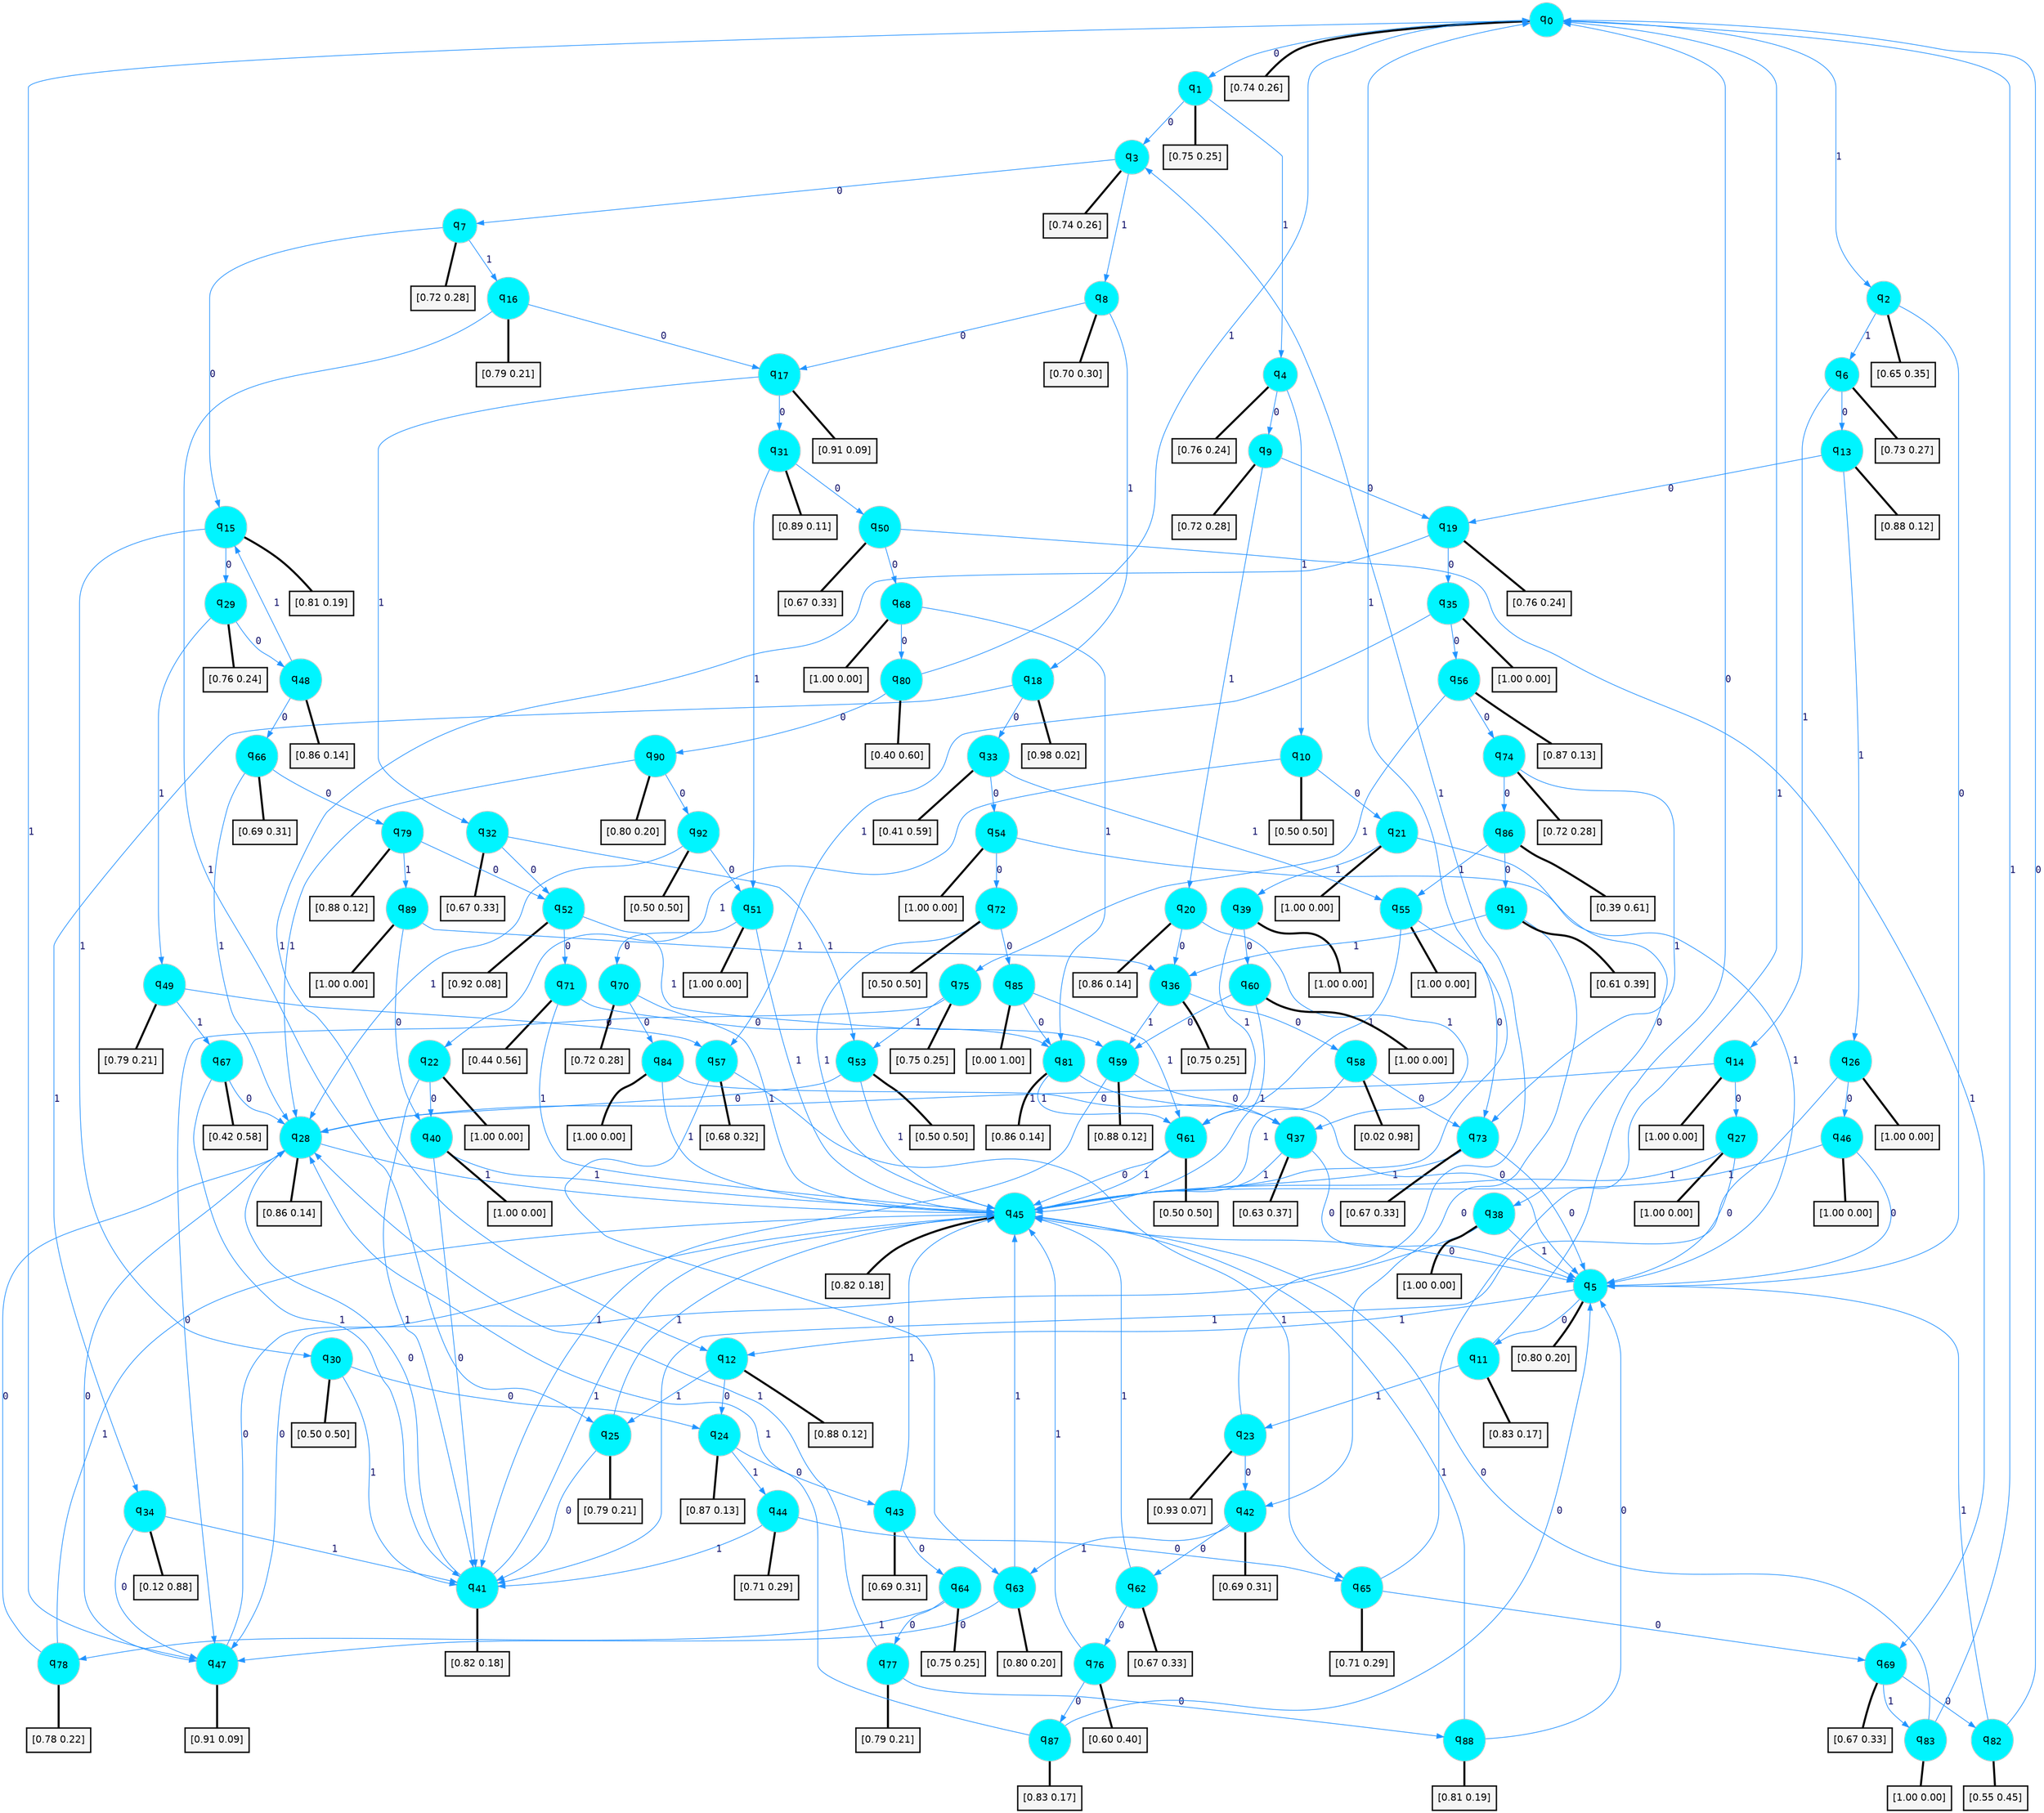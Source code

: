 digraph G {
graph [
bgcolor=transparent, dpi=300, rankdir=TD, size="40,25"];
node [
color=gray, fillcolor=turquoise1, fontcolor=black, fontname=Helvetica, fontsize=16, fontweight=bold, shape=circle, style=filled];
edge [
arrowsize=1, color=dodgerblue1, fontcolor=midnightblue, fontname=courier, fontweight=bold, penwidth=1, style=solid, weight=20];
0[label=<q<SUB>0</SUB>>];
1[label=<q<SUB>1</SUB>>];
2[label=<q<SUB>2</SUB>>];
3[label=<q<SUB>3</SUB>>];
4[label=<q<SUB>4</SUB>>];
5[label=<q<SUB>5</SUB>>];
6[label=<q<SUB>6</SUB>>];
7[label=<q<SUB>7</SUB>>];
8[label=<q<SUB>8</SUB>>];
9[label=<q<SUB>9</SUB>>];
10[label=<q<SUB>10</SUB>>];
11[label=<q<SUB>11</SUB>>];
12[label=<q<SUB>12</SUB>>];
13[label=<q<SUB>13</SUB>>];
14[label=<q<SUB>14</SUB>>];
15[label=<q<SUB>15</SUB>>];
16[label=<q<SUB>16</SUB>>];
17[label=<q<SUB>17</SUB>>];
18[label=<q<SUB>18</SUB>>];
19[label=<q<SUB>19</SUB>>];
20[label=<q<SUB>20</SUB>>];
21[label=<q<SUB>21</SUB>>];
22[label=<q<SUB>22</SUB>>];
23[label=<q<SUB>23</SUB>>];
24[label=<q<SUB>24</SUB>>];
25[label=<q<SUB>25</SUB>>];
26[label=<q<SUB>26</SUB>>];
27[label=<q<SUB>27</SUB>>];
28[label=<q<SUB>28</SUB>>];
29[label=<q<SUB>29</SUB>>];
30[label=<q<SUB>30</SUB>>];
31[label=<q<SUB>31</SUB>>];
32[label=<q<SUB>32</SUB>>];
33[label=<q<SUB>33</SUB>>];
34[label=<q<SUB>34</SUB>>];
35[label=<q<SUB>35</SUB>>];
36[label=<q<SUB>36</SUB>>];
37[label=<q<SUB>37</SUB>>];
38[label=<q<SUB>38</SUB>>];
39[label=<q<SUB>39</SUB>>];
40[label=<q<SUB>40</SUB>>];
41[label=<q<SUB>41</SUB>>];
42[label=<q<SUB>42</SUB>>];
43[label=<q<SUB>43</SUB>>];
44[label=<q<SUB>44</SUB>>];
45[label=<q<SUB>45</SUB>>];
46[label=<q<SUB>46</SUB>>];
47[label=<q<SUB>47</SUB>>];
48[label=<q<SUB>48</SUB>>];
49[label=<q<SUB>49</SUB>>];
50[label=<q<SUB>50</SUB>>];
51[label=<q<SUB>51</SUB>>];
52[label=<q<SUB>52</SUB>>];
53[label=<q<SUB>53</SUB>>];
54[label=<q<SUB>54</SUB>>];
55[label=<q<SUB>55</SUB>>];
56[label=<q<SUB>56</SUB>>];
57[label=<q<SUB>57</SUB>>];
58[label=<q<SUB>58</SUB>>];
59[label=<q<SUB>59</SUB>>];
60[label=<q<SUB>60</SUB>>];
61[label=<q<SUB>61</SUB>>];
62[label=<q<SUB>62</SUB>>];
63[label=<q<SUB>63</SUB>>];
64[label=<q<SUB>64</SUB>>];
65[label=<q<SUB>65</SUB>>];
66[label=<q<SUB>66</SUB>>];
67[label=<q<SUB>67</SUB>>];
68[label=<q<SUB>68</SUB>>];
69[label=<q<SUB>69</SUB>>];
70[label=<q<SUB>70</SUB>>];
71[label=<q<SUB>71</SUB>>];
72[label=<q<SUB>72</SUB>>];
73[label=<q<SUB>73</SUB>>];
74[label=<q<SUB>74</SUB>>];
75[label=<q<SUB>75</SUB>>];
76[label=<q<SUB>76</SUB>>];
77[label=<q<SUB>77</SUB>>];
78[label=<q<SUB>78</SUB>>];
79[label=<q<SUB>79</SUB>>];
80[label=<q<SUB>80</SUB>>];
81[label=<q<SUB>81</SUB>>];
82[label=<q<SUB>82</SUB>>];
83[label=<q<SUB>83</SUB>>];
84[label=<q<SUB>84</SUB>>];
85[label=<q<SUB>85</SUB>>];
86[label=<q<SUB>86</SUB>>];
87[label=<q<SUB>87</SUB>>];
88[label=<q<SUB>88</SUB>>];
89[label=<q<SUB>89</SUB>>];
90[label=<q<SUB>90</SUB>>];
91[label=<q<SUB>91</SUB>>];
92[label=<q<SUB>92</SUB>>];
93[label="[0.74 0.26]", shape=box,fontcolor=black, fontname=Helvetica, fontsize=14, penwidth=2, fillcolor=whitesmoke,color=black];
94[label="[0.75 0.25]", shape=box,fontcolor=black, fontname=Helvetica, fontsize=14, penwidth=2, fillcolor=whitesmoke,color=black];
95[label="[0.65 0.35]", shape=box,fontcolor=black, fontname=Helvetica, fontsize=14, penwidth=2, fillcolor=whitesmoke,color=black];
96[label="[0.74 0.26]", shape=box,fontcolor=black, fontname=Helvetica, fontsize=14, penwidth=2, fillcolor=whitesmoke,color=black];
97[label="[0.76 0.24]", shape=box,fontcolor=black, fontname=Helvetica, fontsize=14, penwidth=2, fillcolor=whitesmoke,color=black];
98[label="[0.80 0.20]", shape=box,fontcolor=black, fontname=Helvetica, fontsize=14, penwidth=2, fillcolor=whitesmoke,color=black];
99[label="[0.73 0.27]", shape=box,fontcolor=black, fontname=Helvetica, fontsize=14, penwidth=2, fillcolor=whitesmoke,color=black];
100[label="[0.72 0.28]", shape=box,fontcolor=black, fontname=Helvetica, fontsize=14, penwidth=2, fillcolor=whitesmoke,color=black];
101[label="[0.70 0.30]", shape=box,fontcolor=black, fontname=Helvetica, fontsize=14, penwidth=2, fillcolor=whitesmoke,color=black];
102[label="[0.72 0.28]", shape=box,fontcolor=black, fontname=Helvetica, fontsize=14, penwidth=2, fillcolor=whitesmoke,color=black];
103[label="[0.50 0.50]", shape=box,fontcolor=black, fontname=Helvetica, fontsize=14, penwidth=2, fillcolor=whitesmoke,color=black];
104[label="[0.83 0.17]", shape=box,fontcolor=black, fontname=Helvetica, fontsize=14, penwidth=2, fillcolor=whitesmoke,color=black];
105[label="[0.88 0.12]", shape=box,fontcolor=black, fontname=Helvetica, fontsize=14, penwidth=2, fillcolor=whitesmoke,color=black];
106[label="[0.88 0.12]", shape=box,fontcolor=black, fontname=Helvetica, fontsize=14, penwidth=2, fillcolor=whitesmoke,color=black];
107[label="[1.00 0.00]", shape=box,fontcolor=black, fontname=Helvetica, fontsize=14, penwidth=2, fillcolor=whitesmoke,color=black];
108[label="[0.81 0.19]", shape=box,fontcolor=black, fontname=Helvetica, fontsize=14, penwidth=2, fillcolor=whitesmoke,color=black];
109[label="[0.79 0.21]", shape=box,fontcolor=black, fontname=Helvetica, fontsize=14, penwidth=2, fillcolor=whitesmoke,color=black];
110[label="[0.91 0.09]", shape=box,fontcolor=black, fontname=Helvetica, fontsize=14, penwidth=2, fillcolor=whitesmoke,color=black];
111[label="[0.98 0.02]", shape=box,fontcolor=black, fontname=Helvetica, fontsize=14, penwidth=2, fillcolor=whitesmoke,color=black];
112[label="[0.76 0.24]", shape=box,fontcolor=black, fontname=Helvetica, fontsize=14, penwidth=2, fillcolor=whitesmoke,color=black];
113[label="[0.86 0.14]", shape=box,fontcolor=black, fontname=Helvetica, fontsize=14, penwidth=2, fillcolor=whitesmoke,color=black];
114[label="[1.00 0.00]", shape=box,fontcolor=black, fontname=Helvetica, fontsize=14, penwidth=2, fillcolor=whitesmoke,color=black];
115[label="[1.00 0.00]", shape=box,fontcolor=black, fontname=Helvetica, fontsize=14, penwidth=2, fillcolor=whitesmoke,color=black];
116[label="[0.93 0.07]", shape=box,fontcolor=black, fontname=Helvetica, fontsize=14, penwidth=2, fillcolor=whitesmoke,color=black];
117[label="[0.87 0.13]", shape=box,fontcolor=black, fontname=Helvetica, fontsize=14, penwidth=2, fillcolor=whitesmoke,color=black];
118[label="[0.79 0.21]", shape=box,fontcolor=black, fontname=Helvetica, fontsize=14, penwidth=2, fillcolor=whitesmoke,color=black];
119[label="[1.00 0.00]", shape=box,fontcolor=black, fontname=Helvetica, fontsize=14, penwidth=2, fillcolor=whitesmoke,color=black];
120[label="[1.00 0.00]", shape=box,fontcolor=black, fontname=Helvetica, fontsize=14, penwidth=2, fillcolor=whitesmoke,color=black];
121[label="[0.86 0.14]", shape=box,fontcolor=black, fontname=Helvetica, fontsize=14, penwidth=2, fillcolor=whitesmoke,color=black];
122[label="[0.76 0.24]", shape=box,fontcolor=black, fontname=Helvetica, fontsize=14, penwidth=2, fillcolor=whitesmoke,color=black];
123[label="[0.50 0.50]", shape=box,fontcolor=black, fontname=Helvetica, fontsize=14, penwidth=2, fillcolor=whitesmoke,color=black];
124[label="[0.89 0.11]", shape=box,fontcolor=black, fontname=Helvetica, fontsize=14, penwidth=2, fillcolor=whitesmoke,color=black];
125[label="[0.67 0.33]", shape=box,fontcolor=black, fontname=Helvetica, fontsize=14, penwidth=2, fillcolor=whitesmoke,color=black];
126[label="[0.41 0.59]", shape=box,fontcolor=black, fontname=Helvetica, fontsize=14, penwidth=2, fillcolor=whitesmoke,color=black];
127[label="[0.12 0.88]", shape=box,fontcolor=black, fontname=Helvetica, fontsize=14, penwidth=2, fillcolor=whitesmoke,color=black];
128[label="[1.00 0.00]", shape=box,fontcolor=black, fontname=Helvetica, fontsize=14, penwidth=2, fillcolor=whitesmoke,color=black];
129[label="[0.75 0.25]", shape=box,fontcolor=black, fontname=Helvetica, fontsize=14, penwidth=2, fillcolor=whitesmoke,color=black];
130[label="[0.63 0.37]", shape=box,fontcolor=black, fontname=Helvetica, fontsize=14, penwidth=2, fillcolor=whitesmoke,color=black];
131[label="[1.00 0.00]", shape=box,fontcolor=black, fontname=Helvetica, fontsize=14, penwidth=2, fillcolor=whitesmoke,color=black];
132[label="[1.00 0.00]", shape=box,fontcolor=black, fontname=Helvetica, fontsize=14, penwidth=2, fillcolor=whitesmoke,color=black];
133[label="[1.00 0.00]", shape=box,fontcolor=black, fontname=Helvetica, fontsize=14, penwidth=2, fillcolor=whitesmoke,color=black];
134[label="[0.82 0.18]", shape=box,fontcolor=black, fontname=Helvetica, fontsize=14, penwidth=2, fillcolor=whitesmoke,color=black];
135[label="[0.69 0.31]", shape=box,fontcolor=black, fontname=Helvetica, fontsize=14, penwidth=2, fillcolor=whitesmoke,color=black];
136[label="[0.69 0.31]", shape=box,fontcolor=black, fontname=Helvetica, fontsize=14, penwidth=2, fillcolor=whitesmoke,color=black];
137[label="[0.71 0.29]", shape=box,fontcolor=black, fontname=Helvetica, fontsize=14, penwidth=2, fillcolor=whitesmoke,color=black];
138[label="[0.82 0.18]", shape=box,fontcolor=black, fontname=Helvetica, fontsize=14, penwidth=2, fillcolor=whitesmoke,color=black];
139[label="[1.00 0.00]", shape=box,fontcolor=black, fontname=Helvetica, fontsize=14, penwidth=2, fillcolor=whitesmoke,color=black];
140[label="[0.91 0.09]", shape=box,fontcolor=black, fontname=Helvetica, fontsize=14, penwidth=2, fillcolor=whitesmoke,color=black];
141[label="[0.86 0.14]", shape=box,fontcolor=black, fontname=Helvetica, fontsize=14, penwidth=2, fillcolor=whitesmoke,color=black];
142[label="[0.79 0.21]", shape=box,fontcolor=black, fontname=Helvetica, fontsize=14, penwidth=2, fillcolor=whitesmoke,color=black];
143[label="[0.67 0.33]", shape=box,fontcolor=black, fontname=Helvetica, fontsize=14, penwidth=2, fillcolor=whitesmoke,color=black];
144[label="[1.00 0.00]", shape=box,fontcolor=black, fontname=Helvetica, fontsize=14, penwidth=2, fillcolor=whitesmoke,color=black];
145[label="[0.92 0.08]", shape=box,fontcolor=black, fontname=Helvetica, fontsize=14, penwidth=2, fillcolor=whitesmoke,color=black];
146[label="[0.50 0.50]", shape=box,fontcolor=black, fontname=Helvetica, fontsize=14, penwidth=2, fillcolor=whitesmoke,color=black];
147[label="[1.00 0.00]", shape=box,fontcolor=black, fontname=Helvetica, fontsize=14, penwidth=2, fillcolor=whitesmoke,color=black];
148[label="[1.00 0.00]", shape=box,fontcolor=black, fontname=Helvetica, fontsize=14, penwidth=2, fillcolor=whitesmoke,color=black];
149[label="[0.87 0.13]", shape=box,fontcolor=black, fontname=Helvetica, fontsize=14, penwidth=2, fillcolor=whitesmoke,color=black];
150[label="[0.68 0.32]", shape=box,fontcolor=black, fontname=Helvetica, fontsize=14, penwidth=2, fillcolor=whitesmoke,color=black];
151[label="[0.02 0.98]", shape=box,fontcolor=black, fontname=Helvetica, fontsize=14, penwidth=2, fillcolor=whitesmoke,color=black];
152[label="[0.88 0.12]", shape=box,fontcolor=black, fontname=Helvetica, fontsize=14, penwidth=2, fillcolor=whitesmoke,color=black];
153[label="[1.00 0.00]", shape=box,fontcolor=black, fontname=Helvetica, fontsize=14, penwidth=2, fillcolor=whitesmoke,color=black];
154[label="[0.50 0.50]", shape=box,fontcolor=black, fontname=Helvetica, fontsize=14, penwidth=2, fillcolor=whitesmoke,color=black];
155[label="[0.67 0.33]", shape=box,fontcolor=black, fontname=Helvetica, fontsize=14, penwidth=2, fillcolor=whitesmoke,color=black];
156[label="[0.80 0.20]", shape=box,fontcolor=black, fontname=Helvetica, fontsize=14, penwidth=2, fillcolor=whitesmoke,color=black];
157[label="[0.75 0.25]", shape=box,fontcolor=black, fontname=Helvetica, fontsize=14, penwidth=2, fillcolor=whitesmoke,color=black];
158[label="[0.71 0.29]", shape=box,fontcolor=black, fontname=Helvetica, fontsize=14, penwidth=2, fillcolor=whitesmoke,color=black];
159[label="[0.69 0.31]", shape=box,fontcolor=black, fontname=Helvetica, fontsize=14, penwidth=2, fillcolor=whitesmoke,color=black];
160[label="[0.42 0.58]", shape=box,fontcolor=black, fontname=Helvetica, fontsize=14, penwidth=2, fillcolor=whitesmoke,color=black];
161[label="[1.00 0.00]", shape=box,fontcolor=black, fontname=Helvetica, fontsize=14, penwidth=2, fillcolor=whitesmoke,color=black];
162[label="[0.67 0.33]", shape=box,fontcolor=black, fontname=Helvetica, fontsize=14, penwidth=2, fillcolor=whitesmoke,color=black];
163[label="[0.72 0.28]", shape=box,fontcolor=black, fontname=Helvetica, fontsize=14, penwidth=2, fillcolor=whitesmoke,color=black];
164[label="[0.44 0.56]", shape=box,fontcolor=black, fontname=Helvetica, fontsize=14, penwidth=2, fillcolor=whitesmoke,color=black];
165[label="[0.50 0.50]", shape=box,fontcolor=black, fontname=Helvetica, fontsize=14, penwidth=2, fillcolor=whitesmoke,color=black];
166[label="[0.67 0.33]", shape=box,fontcolor=black, fontname=Helvetica, fontsize=14, penwidth=2, fillcolor=whitesmoke,color=black];
167[label="[0.72 0.28]", shape=box,fontcolor=black, fontname=Helvetica, fontsize=14, penwidth=2, fillcolor=whitesmoke,color=black];
168[label="[0.75 0.25]", shape=box,fontcolor=black, fontname=Helvetica, fontsize=14, penwidth=2, fillcolor=whitesmoke,color=black];
169[label="[0.60 0.40]", shape=box,fontcolor=black, fontname=Helvetica, fontsize=14, penwidth=2, fillcolor=whitesmoke,color=black];
170[label="[0.79 0.21]", shape=box,fontcolor=black, fontname=Helvetica, fontsize=14, penwidth=2, fillcolor=whitesmoke,color=black];
171[label="[0.78 0.22]", shape=box,fontcolor=black, fontname=Helvetica, fontsize=14, penwidth=2, fillcolor=whitesmoke,color=black];
172[label="[0.88 0.12]", shape=box,fontcolor=black, fontname=Helvetica, fontsize=14, penwidth=2, fillcolor=whitesmoke,color=black];
173[label="[0.40 0.60]", shape=box,fontcolor=black, fontname=Helvetica, fontsize=14, penwidth=2, fillcolor=whitesmoke,color=black];
174[label="[0.86 0.14]", shape=box,fontcolor=black, fontname=Helvetica, fontsize=14, penwidth=2, fillcolor=whitesmoke,color=black];
175[label="[0.55 0.45]", shape=box,fontcolor=black, fontname=Helvetica, fontsize=14, penwidth=2, fillcolor=whitesmoke,color=black];
176[label="[1.00 0.00]", shape=box,fontcolor=black, fontname=Helvetica, fontsize=14, penwidth=2, fillcolor=whitesmoke,color=black];
177[label="[1.00 0.00]", shape=box,fontcolor=black, fontname=Helvetica, fontsize=14, penwidth=2, fillcolor=whitesmoke,color=black];
178[label="[0.00 1.00]", shape=box,fontcolor=black, fontname=Helvetica, fontsize=14, penwidth=2, fillcolor=whitesmoke,color=black];
179[label="[0.39 0.61]", shape=box,fontcolor=black, fontname=Helvetica, fontsize=14, penwidth=2, fillcolor=whitesmoke,color=black];
180[label="[0.83 0.17]", shape=box,fontcolor=black, fontname=Helvetica, fontsize=14, penwidth=2, fillcolor=whitesmoke,color=black];
181[label="[0.81 0.19]", shape=box,fontcolor=black, fontname=Helvetica, fontsize=14, penwidth=2, fillcolor=whitesmoke,color=black];
182[label="[1.00 0.00]", shape=box,fontcolor=black, fontname=Helvetica, fontsize=14, penwidth=2, fillcolor=whitesmoke,color=black];
183[label="[0.80 0.20]", shape=box,fontcolor=black, fontname=Helvetica, fontsize=14, penwidth=2, fillcolor=whitesmoke,color=black];
184[label="[0.61 0.39]", shape=box,fontcolor=black, fontname=Helvetica, fontsize=14, penwidth=2, fillcolor=whitesmoke,color=black];
185[label="[0.50 0.50]", shape=box,fontcolor=black, fontname=Helvetica, fontsize=14, penwidth=2, fillcolor=whitesmoke,color=black];
0->1 [label=0];
0->2 [label=1];
0->93 [arrowhead=none, penwidth=3,color=black];
1->3 [label=0];
1->4 [label=1];
1->94 [arrowhead=none, penwidth=3,color=black];
2->5 [label=0];
2->6 [label=1];
2->95 [arrowhead=none, penwidth=3,color=black];
3->7 [label=0];
3->8 [label=1];
3->96 [arrowhead=none, penwidth=3,color=black];
4->9 [label=0];
4->10 [label=1];
4->97 [arrowhead=none, penwidth=3,color=black];
5->11 [label=0];
5->12 [label=1];
5->98 [arrowhead=none, penwidth=3,color=black];
6->13 [label=0];
6->14 [label=1];
6->99 [arrowhead=none, penwidth=3,color=black];
7->15 [label=0];
7->16 [label=1];
7->100 [arrowhead=none, penwidth=3,color=black];
8->17 [label=0];
8->18 [label=1];
8->101 [arrowhead=none, penwidth=3,color=black];
9->19 [label=0];
9->20 [label=1];
9->102 [arrowhead=none, penwidth=3,color=black];
10->21 [label=0];
10->22 [label=1];
10->103 [arrowhead=none, penwidth=3,color=black];
11->0 [label=0];
11->23 [label=1];
11->104 [arrowhead=none, penwidth=3,color=black];
12->24 [label=0];
12->25 [label=1];
12->105 [arrowhead=none, penwidth=3,color=black];
13->19 [label=0];
13->26 [label=1];
13->106 [arrowhead=none, penwidth=3,color=black];
14->27 [label=0];
14->28 [label=1];
14->107 [arrowhead=none, penwidth=3,color=black];
15->29 [label=0];
15->30 [label=1];
15->108 [arrowhead=none, penwidth=3,color=black];
16->17 [label=0];
16->25 [label=1];
16->109 [arrowhead=none, penwidth=3,color=black];
17->31 [label=0];
17->32 [label=1];
17->110 [arrowhead=none, penwidth=3,color=black];
18->33 [label=0];
18->34 [label=1];
18->111 [arrowhead=none, penwidth=3,color=black];
19->35 [label=0];
19->12 [label=1];
19->112 [arrowhead=none, penwidth=3,color=black];
20->36 [label=0];
20->37 [label=1];
20->113 [arrowhead=none, penwidth=3,color=black];
21->38 [label=0];
21->39 [label=1];
21->114 [arrowhead=none, penwidth=3,color=black];
22->40 [label=0];
22->41 [label=1];
22->115 [arrowhead=none, penwidth=3,color=black];
23->42 [label=0];
23->3 [label=1];
23->116 [arrowhead=none, penwidth=3,color=black];
24->43 [label=0];
24->44 [label=1];
24->117 [arrowhead=none, penwidth=3,color=black];
25->41 [label=0];
25->45 [label=1];
25->118 [arrowhead=none, penwidth=3,color=black];
26->46 [label=0];
26->41 [label=1];
26->119 [arrowhead=none, penwidth=3,color=black];
27->5 [label=0];
27->45 [label=1];
27->120 [arrowhead=none, penwidth=3,color=black];
28->47 [label=0];
28->45 [label=1];
28->121 [arrowhead=none, penwidth=3,color=black];
29->48 [label=0];
29->49 [label=1];
29->122 [arrowhead=none, penwidth=3,color=black];
30->24 [label=0];
30->41 [label=1];
30->123 [arrowhead=none, penwidth=3,color=black];
31->50 [label=0];
31->51 [label=1];
31->124 [arrowhead=none, penwidth=3,color=black];
32->52 [label=0];
32->53 [label=1];
32->125 [arrowhead=none, penwidth=3,color=black];
33->54 [label=0];
33->55 [label=1];
33->126 [arrowhead=none, penwidth=3,color=black];
34->47 [label=0];
34->41 [label=1];
34->127 [arrowhead=none, penwidth=3,color=black];
35->56 [label=0];
35->57 [label=1];
35->128 [arrowhead=none, penwidth=3,color=black];
36->58 [label=0];
36->59 [label=1];
36->129 [arrowhead=none, penwidth=3,color=black];
37->5 [label=0];
37->45 [label=1];
37->130 [arrowhead=none, penwidth=3,color=black];
38->47 [label=0];
38->5 [label=1];
38->131 [arrowhead=none, penwidth=3,color=black];
39->60 [label=0];
39->61 [label=1];
39->132 [arrowhead=none, penwidth=3,color=black];
40->41 [label=0];
40->45 [label=1];
40->133 [arrowhead=none, penwidth=3,color=black];
41->28 [label=0];
41->45 [label=1];
41->134 [arrowhead=none, penwidth=3,color=black];
42->62 [label=0];
42->63 [label=1];
42->135 [arrowhead=none, penwidth=3,color=black];
43->64 [label=0];
43->45 [label=1];
43->136 [arrowhead=none, penwidth=3,color=black];
44->65 [label=0];
44->41 [label=1];
44->137 [arrowhead=none, penwidth=3,color=black];
45->5 [label=0];
45->0 [label=1];
45->138 [arrowhead=none, penwidth=3,color=black];
46->5 [label=0];
46->45 [label=1];
46->139 [arrowhead=none, penwidth=3,color=black];
47->45 [label=0];
47->0 [label=1];
47->140 [arrowhead=none, penwidth=3,color=black];
48->66 [label=0];
48->15 [label=1];
48->141 [arrowhead=none, penwidth=3,color=black];
49->57 [label=0];
49->67 [label=1];
49->142 [arrowhead=none, penwidth=3,color=black];
50->68 [label=0];
50->69 [label=1];
50->143 [arrowhead=none, penwidth=3,color=black];
51->70 [label=0];
51->45 [label=1];
51->144 [arrowhead=none, penwidth=3,color=black];
52->71 [label=0];
52->59 [label=1];
52->145 [arrowhead=none, penwidth=3,color=black];
53->28 [label=0];
53->45 [label=1];
53->146 [arrowhead=none, penwidth=3,color=black];
54->72 [label=0];
54->5 [label=1];
54->147 [arrowhead=none, penwidth=3,color=black];
55->73 [label=0];
55->61 [label=1];
55->148 [arrowhead=none, penwidth=3,color=black];
56->74 [label=0];
56->75 [label=1];
56->149 [arrowhead=none, penwidth=3,color=black];
57->63 [label=0];
57->65 [label=1];
57->150 [arrowhead=none, penwidth=3,color=black];
58->73 [label=0];
58->45 [label=1];
58->151 [arrowhead=none, penwidth=3,color=black];
59->37 [label=0];
59->41 [label=1];
59->152 [arrowhead=none, penwidth=3,color=black];
60->59 [label=0];
60->45 [label=1];
60->153 [arrowhead=none, penwidth=3,color=black];
61->45 [label=0];
61->45 [label=1];
61->154 [arrowhead=none, penwidth=3,color=black];
62->76 [label=0];
62->45 [label=1];
62->155 [arrowhead=none, penwidth=3,color=black];
63->47 [label=0];
63->45 [label=1];
63->156 [arrowhead=none, penwidth=3,color=black];
64->77 [label=0];
64->78 [label=1];
64->157 [arrowhead=none, penwidth=3,color=black];
65->69 [label=0];
65->0 [label=1];
65->158 [arrowhead=none, penwidth=3,color=black];
66->79 [label=0];
66->28 [label=1];
66->159 [arrowhead=none, penwidth=3,color=black];
67->28 [label=0];
67->41 [label=1];
67->160 [arrowhead=none, penwidth=3,color=black];
68->80 [label=0];
68->81 [label=1];
68->161 [arrowhead=none, penwidth=3,color=black];
69->82 [label=0];
69->83 [label=1];
69->162 [arrowhead=none, penwidth=3,color=black];
70->84 [label=0];
70->45 [label=1];
70->163 [arrowhead=none, penwidth=3,color=black];
71->81 [label=0];
71->45 [label=1];
71->164 [arrowhead=none, penwidth=3,color=black];
72->85 [label=0];
72->45 [label=1];
72->165 [arrowhead=none, penwidth=3,color=black];
73->5 [label=0];
73->45 [label=1];
73->166 [arrowhead=none, penwidth=3,color=black];
74->86 [label=0];
74->73 [label=1];
74->167 [arrowhead=none, penwidth=3,color=black];
75->47 [label=0];
75->53 [label=1];
75->168 [arrowhead=none, penwidth=3,color=black];
76->87 [label=0];
76->45 [label=1];
76->169 [arrowhead=none, penwidth=3,color=black];
77->88 [label=0];
77->28 [label=1];
77->170 [arrowhead=none, penwidth=3,color=black];
78->28 [label=0];
78->45 [label=1];
78->171 [arrowhead=none, penwidth=3,color=black];
79->52 [label=0];
79->89 [label=1];
79->172 [arrowhead=none, penwidth=3,color=black];
80->90 [label=0];
80->0 [label=1];
80->173 [arrowhead=none, penwidth=3,color=black];
81->5 [label=0];
81->61 [label=1];
81->174 [arrowhead=none, penwidth=3,color=black];
82->0 [label=0];
82->5 [label=1];
82->175 [arrowhead=none, penwidth=3,color=black];
83->45 [label=0];
83->0 [label=1];
83->176 [arrowhead=none, penwidth=3,color=black];
84->37 [label=0];
84->45 [label=1];
84->177 [arrowhead=none, penwidth=3,color=black];
85->81 [label=0];
85->61 [label=1];
85->178 [arrowhead=none, penwidth=3,color=black];
86->91 [label=0];
86->55 [label=1];
86->179 [arrowhead=none, penwidth=3,color=black];
87->5 [label=0];
87->28 [label=1];
87->180 [arrowhead=none, penwidth=3,color=black];
88->5 [label=0];
88->45 [label=1];
88->181 [arrowhead=none, penwidth=3,color=black];
89->40 [label=0];
89->36 [label=1];
89->182 [arrowhead=none, penwidth=3,color=black];
90->92 [label=0];
90->28 [label=1];
90->183 [arrowhead=none, penwidth=3,color=black];
91->42 [label=0];
91->36 [label=1];
91->184 [arrowhead=none, penwidth=3,color=black];
92->51 [label=0];
92->28 [label=1];
92->185 [arrowhead=none, penwidth=3,color=black];
}
